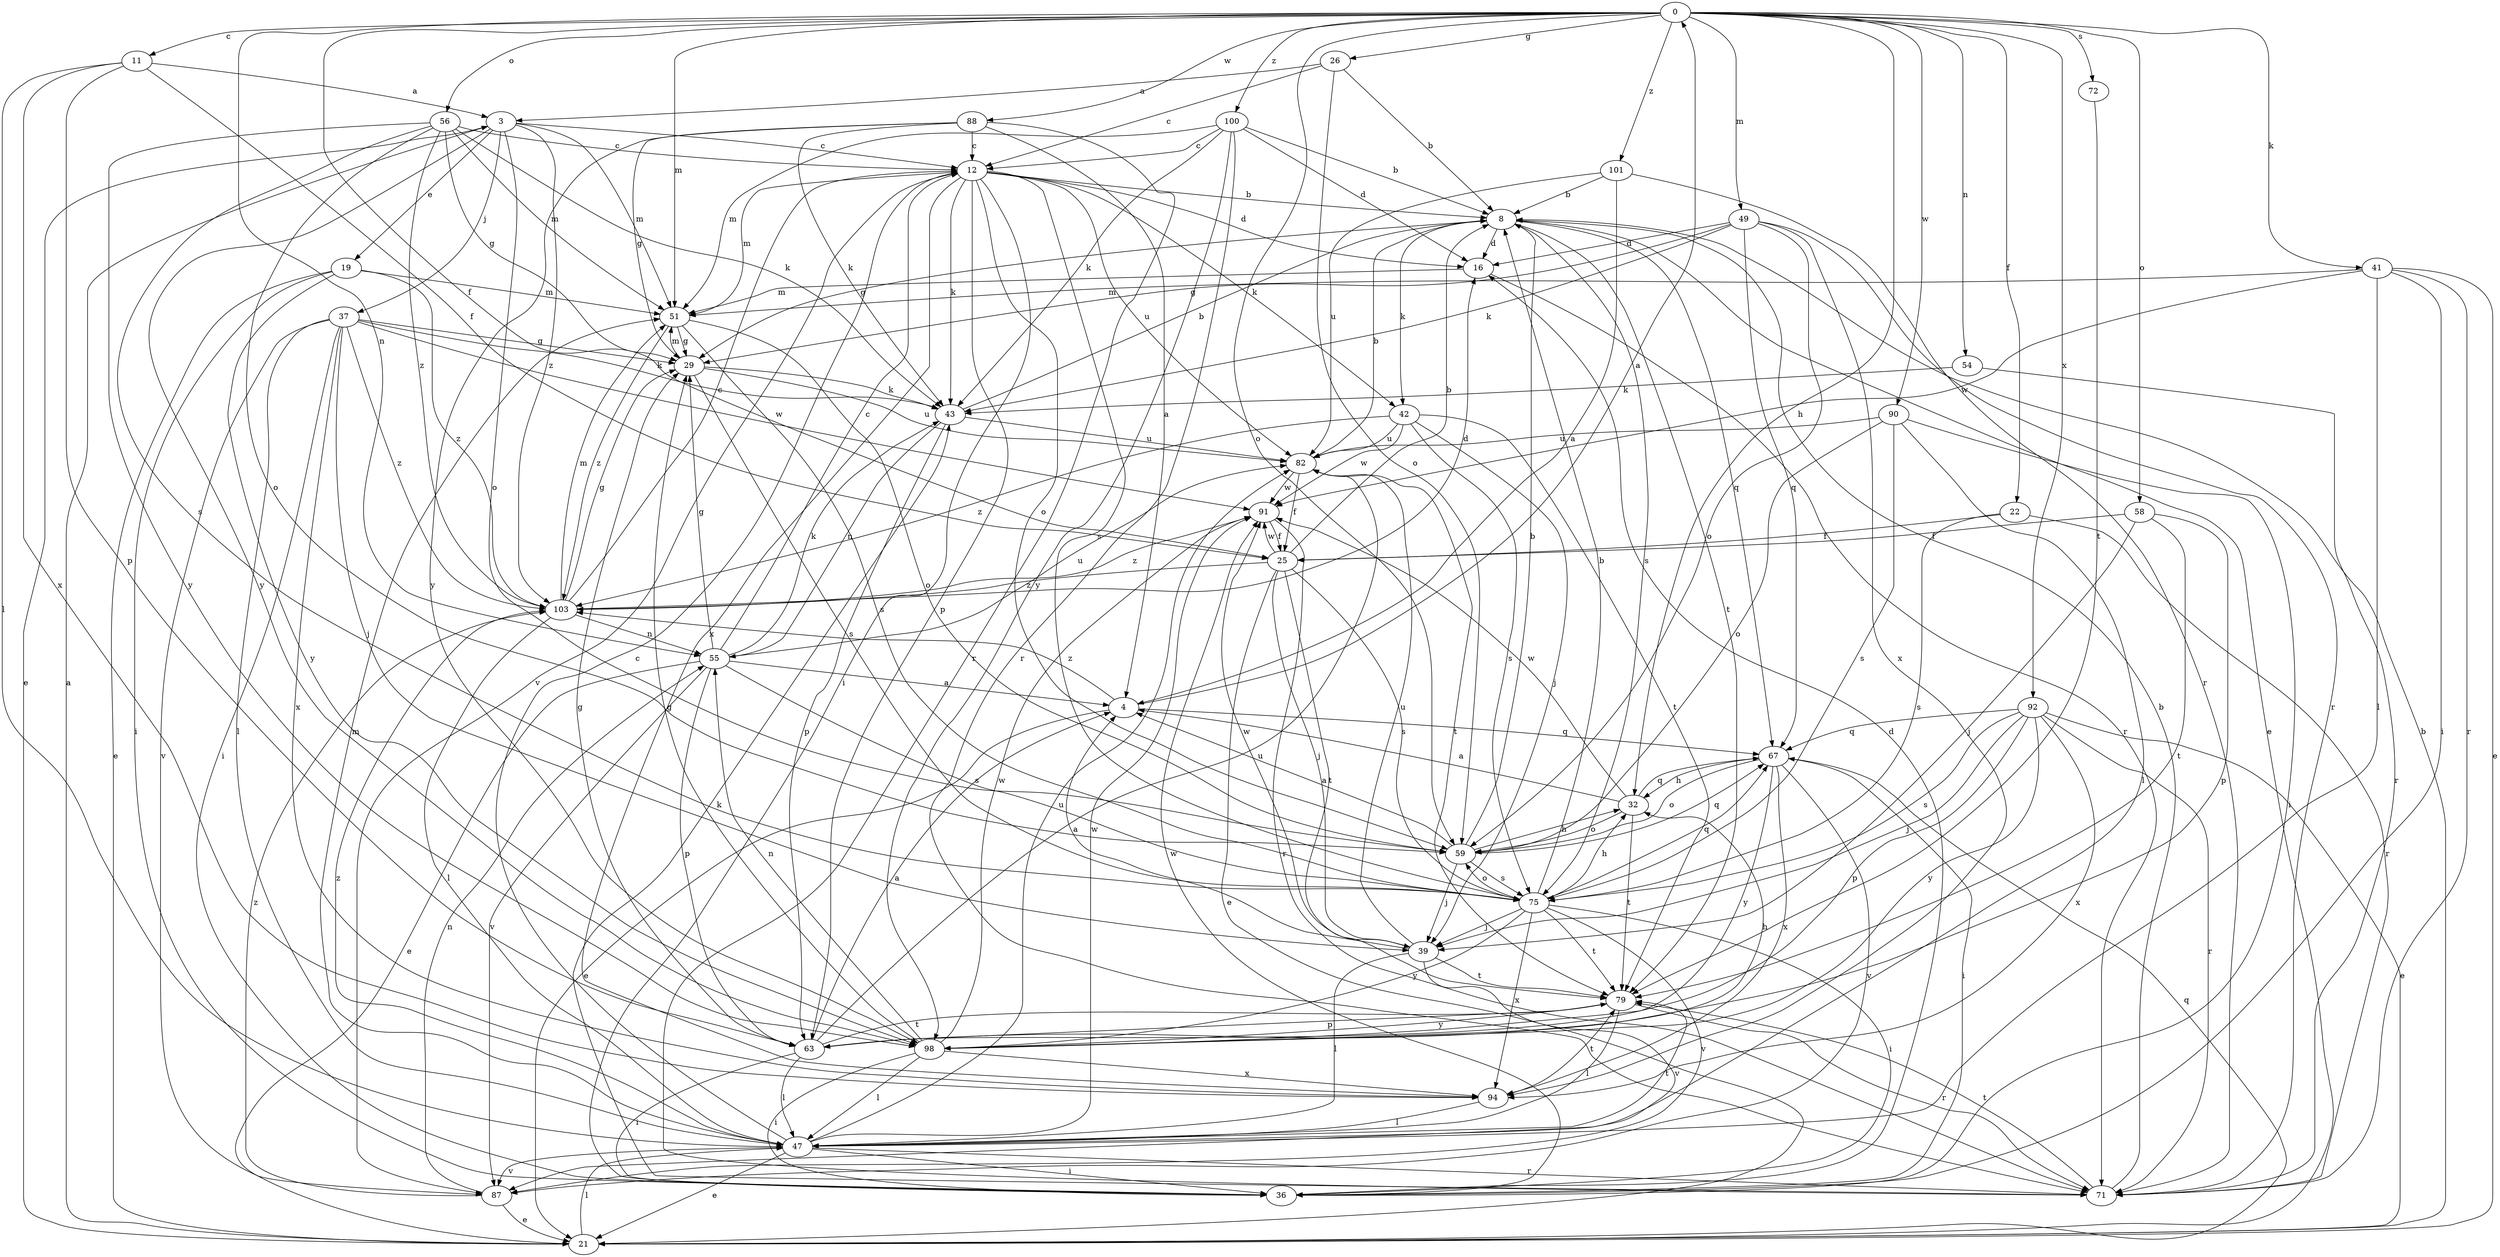 strict digraph  {
0;
3;
4;
8;
11;
12;
16;
19;
21;
22;
25;
26;
29;
32;
36;
37;
39;
41;
42;
43;
47;
49;
51;
54;
55;
56;
58;
59;
63;
67;
71;
72;
75;
79;
82;
87;
88;
90;
91;
92;
94;
98;
100;
101;
103;
0 -> 11  [label=c];
0 -> 22  [label=f];
0 -> 25  [label=f];
0 -> 26  [label=g];
0 -> 32  [label=h];
0 -> 41  [label=k];
0 -> 49  [label=m];
0 -> 51  [label=m];
0 -> 54  [label=n];
0 -> 55  [label=n];
0 -> 56  [label=o];
0 -> 58  [label=o];
0 -> 59  [label=o];
0 -> 72  [label=s];
0 -> 88  [label=w];
0 -> 90  [label=w];
0 -> 92  [label=x];
0 -> 100  [label=z];
0 -> 101  [label=z];
3 -> 12  [label=c];
3 -> 19  [label=e];
3 -> 21  [label=e];
3 -> 37  [label=j];
3 -> 51  [label=m];
3 -> 59  [label=o];
3 -> 98  [label=y];
3 -> 103  [label=z];
4 -> 0  [label=a];
4 -> 21  [label=e];
4 -> 67  [label=q];
4 -> 103  [label=z];
8 -> 16  [label=d];
8 -> 21  [label=e];
8 -> 29  [label=g];
8 -> 42  [label=k];
8 -> 67  [label=q];
8 -> 75  [label=s];
8 -> 79  [label=t];
11 -> 3  [label=a];
11 -> 25  [label=f];
11 -> 47  [label=l];
11 -> 63  [label=p];
11 -> 94  [label=x];
12 -> 8  [label=b];
12 -> 16  [label=d];
12 -> 36  [label=i];
12 -> 42  [label=k];
12 -> 43  [label=k];
12 -> 51  [label=m];
12 -> 59  [label=o];
12 -> 63  [label=p];
12 -> 75  [label=s];
12 -> 82  [label=u];
12 -> 87  [label=v];
12 -> 94  [label=x];
16 -> 51  [label=m];
16 -> 71  [label=r];
19 -> 21  [label=e];
19 -> 36  [label=i];
19 -> 51  [label=m];
19 -> 98  [label=y];
19 -> 103  [label=z];
21 -> 3  [label=a];
21 -> 8  [label=b];
21 -> 47  [label=l];
21 -> 67  [label=q];
22 -> 25  [label=f];
22 -> 71  [label=r];
22 -> 75  [label=s];
25 -> 8  [label=b];
25 -> 21  [label=e];
25 -> 39  [label=j];
25 -> 75  [label=s];
25 -> 79  [label=t];
25 -> 91  [label=w];
25 -> 103  [label=z];
26 -> 3  [label=a];
26 -> 8  [label=b];
26 -> 12  [label=c];
26 -> 59  [label=o];
29 -> 43  [label=k];
29 -> 51  [label=m];
29 -> 75  [label=s];
29 -> 82  [label=u];
32 -> 4  [label=a];
32 -> 59  [label=o];
32 -> 67  [label=q];
32 -> 79  [label=t];
32 -> 91  [label=w];
36 -> 16  [label=d];
36 -> 91  [label=w];
37 -> 29  [label=g];
37 -> 36  [label=i];
37 -> 39  [label=j];
37 -> 43  [label=k];
37 -> 47  [label=l];
37 -> 87  [label=v];
37 -> 91  [label=w];
37 -> 94  [label=x];
37 -> 103  [label=z];
39 -> 4  [label=a];
39 -> 47  [label=l];
39 -> 79  [label=t];
39 -> 82  [label=u];
39 -> 87  [label=v];
39 -> 91  [label=w];
41 -> 21  [label=e];
41 -> 36  [label=i];
41 -> 47  [label=l];
41 -> 51  [label=m];
41 -> 71  [label=r];
41 -> 91  [label=w];
42 -> 39  [label=j];
42 -> 75  [label=s];
42 -> 79  [label=t];
42 -> 82  [label=u];
42 -> 91  [label=w];
42 -> 103  [label=z];
43 -> 8  [label=b];
43 -> 55  [label=n];
43 -> 63  [label=p];
43 -> 82  [label=u];
47 -> 12  [label=c];
47 -> 21  [label=e];
47 -> 36  [label=i];
47 -> 51  [label=m];
47 -> 71  [label=r];
47 -> 79  [label=t];
47 -> 82  [label=u];
47 -> 87  [label=v];
47 -> 91  [label=w];
47 -> 103  [label=z];
49 -> 16  [label=d];
49 -> 29  [label=g];
49 -> 43  [label=k];
49 -> 59  [label=o];
49 -> 67  [label=q];
49 -> 71  [label=r];
49 -> 94  [label=x];
51 -> 29  [label=g];
51 -> 59  [label=o];
51 -> 75  [label=s];
51 -> 103  [label=z];
54 -> 43  [label=k];
54 -> 71  [label=r];
55 -> 4  [label=a];
55 -> 12  [label=c];
55 -> 21  [label=e];
55 -> 29  [label=g];
55 -> 43  [label=k];
55 -> 63  [label=p];
55 -> 75  [label=s];
55 -> 82  [label=u];
55 -> 87  [label=v];
56 -> 12  [label=c];
56 -> 29  [label=g];
56 -> 43  [label=k];
56 -> 51  [label=m];
56 -> 59  [label=o];
56 -> 75  [label=s];
56 -> 98  [label=y];
56 -> 103  [label=z];
58 -> 25  [label=f];
58 -> 39  [label=j];
58 -> 63  [label=p];
58 -> 79  [label=t];
59 -> 4  [label=a];
59 -> 8  [label=b];
59 -> 32  [label=h];
59 -> 39  [label=j];
59 -> 67  [label=q];
59 -> 75  [label=s];
63 -> 4  [label=a];
63 -> 29  [label=g];
63 -> 36  [label=i];
63 -> 47  [label=l];
63 -> 79  [label=t];
63 -> 82  [label=u];
67 -> 32  [label=h];
67 -> 36  [label=i];
67 -> 59  [label=o];
67 -> 87  [label=v];
67 -> 94  [label=x];
67 -> 98  [label=y];
71 -> 8  [label=b];
71 -> 43  [label=k];
71 -> 79  [label=t];
72 -> 79  [label=t];
75 -> 8  [label=b];
75 -> 32  [label=h];
75 -> 36  [label=i];
75 -> 39  [label=j];
75 -> 59  [label=o];
75 -> 67  [label=q];
75 -> 79  [label=t];
75 -> 87  [label=v];
75 -> 94  [label=x];
75 -> 98  [label=y];
79 -> 47  [label=l];
79 -> 63  [label=p];
79 -> 71  [label=r];
79 -> 98  [label=y];
82 -> 8  [label=b];
82 -> 25  [label=f];
82 -> 79  [label=t];
82 -> 91  [label=w];
87 -> 21  [label=e];
87 -> 55  [label=n];
87 -> 103  [label=z];
88 -> 4  [label=a];
88 -> 12  [label=c];
88 -> 29  [label=g];
88 -> 43  [label=k];
88 -> 71  [label=r];
88 -> 98  [label=y];
90 -> 36  [label=i];
90 -> 47  [label=l];
90 -> 59  [label=o];
90 -> 75  [label=s];
90 -> 82  [label=u];
91 -> 25  [label=f];
91 -> 71  [label=r];
91 -> 103  [label=z];
92 -> 21  [label=e];
92 -> 39  [label=j];
92 -> 63  [label=p];
92 -> 67  [label=q];
92 -> 71  [label=r];
92 -> 75  [label=s];
92 -> 94  [label=x];
92 -> 98  [label=y];
94 -> 47  [label=l];
94 -> 79  [label=t];
98 -> 29  [label=g];
98 -> 32  [label=h];
98 -> 36  [label=i];
98 -> 47  [label=l];
98 -> 55  [label=n];
98 -> 91  [label=w];
98 -> 94  [label=x];
100 -> 8  [label=b];
100 -> 12  [label=c];
100 -> 16  [label=d];
100 -> 43  [label=k];
100 -> 51  [label=m];
100 -> 71  [label=r];
100 -> 98  [label=y];
101 -> 4  [label=a];
101 -> 8  [label=b];
101 -> 71  [label=r];
101 -> 82  [label=u];
103 -> 12  [label=c];
103 -> 16  [label=d];
103 -> 29  [label=g];
103 -> 47  [label=l];
103 -> 51  [label=m];
103 -> 55  [label=n];
}
